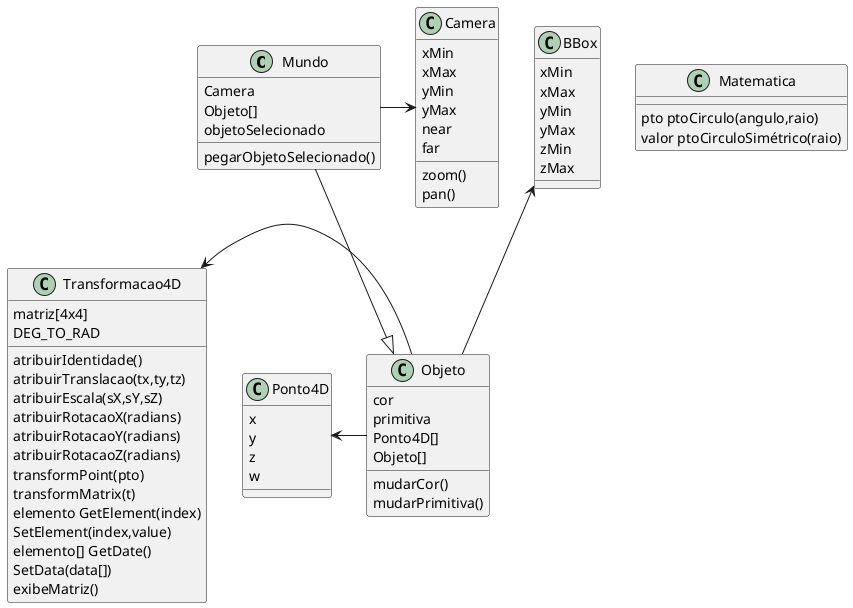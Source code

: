 @startuml

@startuml

Mundo : Camera
Mundo : Objeto[]
Mundo : objetoSelecionado
Mundo : pegarObjetoSelecionado()

Objeto : cor
Objeto : mudarCor()
Objeto : primitiva
Objeto : mudarPrimitiva()
Objeto : Ponto4D[]
Objeto : Objeto[]
Objeto <|-up- Mundo

Camera : xMin
Camera : xMax
Camera : yMin
Camera : yMax
Camera : near  /' zMin '/
Camera : far   /' zMax '/
Camera : zoom()
Camera : pan()
Camera <-left- Mundo

Transformacao4D : matriz[4x4]
Transformacao4D : DEG_TO_RAD
Transformacao4D : atribuirIdentidade()
Transformacao4D : atribuirTranslacao(tx,ty,tz)
Transformacao4D : atribuirEscala(sX,sY,sZ)
Transformacao4D : atribuirRotacaoX(radians)
Transformacao4D : atribuirRotacaoY(radians)
Transformacao4D : atribuirRotacaoZ(radians)
Transformacao4D : transformPoint(pto)
Transformacao4D : transformMatrix(t)
Transformacao4D : elemento GetElement(index)
Transformacao4D : SetElement(index,value)
Transformacao4D : elemento[] GetDate()
Transformacao4D : SetData(data[])
Transformacao4D : exibeMatriz()
Transformacao4D <-right- Objeto

BBox : xMin
BBox : xMax
BBox : yMin
BBox : yMax
BBox : zMin
BBox : zMax
BBox <-down- Objeto

Ponto4D : x
Ponto4D : y
Ponto4D : z
Ponto4D : w
Ponto4D <-Objeto

Matematica : pto ptoCirculo(angulo,raio)
Matematica : valor ptoCirculoSimétrico(raio)

@enduml
